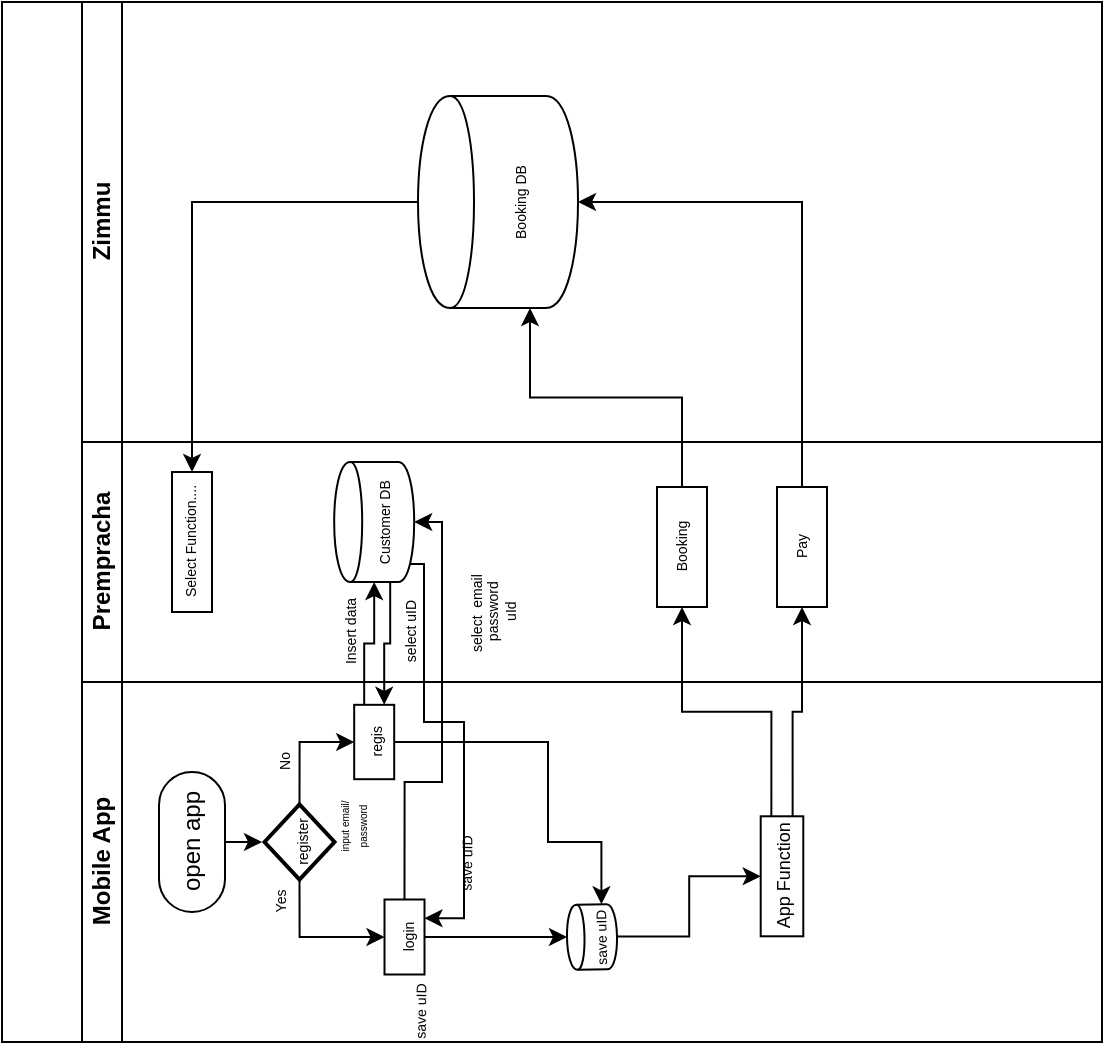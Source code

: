 <mxfile version="13.9.5" type="device"><diagram id="prtHgNgQTEPvFCAcTncT" name="Page-1"><mxGraphModel dx="1205" dy="696" grid="1" gridSize="10" guides="1" tooltips="1" connect="1" arrows="1" fold="1" page="1" pageScale="1" pageWidth="827" pageHeight="1169" math="0" shadow="0"><root><mxCell id="0"/><mxCell id="1" parent="0"/><mxCell id="PBLxAoBsWYujcD4PdB1x-2" value="" style="group" vertex="1" connectable="0" parent="1"><mxGeometry x="180" y="120" width="550" height="520" as="geometry"/></mxCell><mxCell id="dNxyNK7c78bLwvsdeMH5-19" value="" style="swimlane;html=1;childLayout=stackLayout;resizeParent=1;resizeParentMax=0;horizontal=0;startSize=40;horizontalStack=0;" parent="PBLxAoBsWYujcD4PdB1x-2" vertex="1"><mxGeometry width="550" height="520" as="geometry"><mxRectangle x="180" y="120" width="50" height="40" as="alternateBounds"/></mxGeometry></mxCell><mxCell id="spSHl3AM807rkokdKM20-10" value="Zimmu" style="swimlane;html=1;startSize=20;horizontal=0;" parent="dNxyNK7c78bLwvsdeMH5-19" vertex="1"><mxGeometry x="40" width="510" height="220" as="geometry"/></mxCell><mxCell id="spSHl3AM807rkokdKM20-85" value="Booking DB" style="shape=cylinder;whiteSpace=wrap;html=1;boundedLbl=1;backgroundOutline=1;fontSize=7;rotation=-90;" parent="spSHl3AM807rkokdKM20-10" vertex="1"><mxGeometry x="155" y="60" width="106" height="80" as="geometry"/></mxCell><mxCell id="spSHl3AM807rkokdKM20-44" value="Prempracha" style="swimlane;html=1;startSize=20;horizontal=0;" parent="dNxyNK7c78bLwvsdeMH5-19" vertex="1"><mxGeometry x="40" y="220" width="510" height="120" as="geometry"/></mxCell><mxCell id="spSHl3AM807rkokdKM20-45" value="Select Function...." style="html=1;dashed=0;whitespace=wrap;fontSize=7;rotation=-90;" parent="spSHl3AM807rkokdKM20-44" vertex="1"><mxGeometry x="20" y="40" width="70" height="20" as="geometry"/></mxCell><mxCell id="spSHl3AM807rkokdKM20-46" value="Customer DB" style="shape=cylinder;whiteSpace=wrap;html=1;boundedLbl=1;backgroundOutline=1;fontSize=7;rotation=-90;" parent="spSHl3AM807rkokdKM20-44" vertex="1"><mxGeometry x="116.09" y="20" width="60" height="40" as="geometry"/></mxCell><mxCell id="spSHl3AM807rkokdKM20-47" value="Booking" style="html=1;dashed=0;whitespace=wrap;fontSize=7;rotation=-90;" parent="spSHl3AM807rkokdKM20-44" vertex="1"><mxGeometry x="270" y="40" width="60" height="25" as="geometry"/></mxCell><mxCell id="spSHl3AM807rkokdKM20-48" value="Pay" style="html=1;dashed=0;whitespace=wrap;fontSize=7;rotation=-90;" parent="spSHl3AM807rkokdKM20-44" vertex="1"><mxGeometry x="330" y="40" width="60" height="25" as="geometry"/></mxCell><mxCell id="spSHl3AM807rkokdKM20-49" value="Insert data" style="text;html=1;align=center;verticalAlign=middle;resizable=0;points=[];autosize=1;fontSize=7;rotation=-90;" parent="spSHl3AM807rkokdKM20-44" vertex="1"><mxGeometry x="110" y="90" width="50" height="10" as="geometry"/></mxCell><mxCell id="spSHl3AM807rkokdKM20-50" value="select uID" style="text;html=1;align=center;verticalAlign=middle;resizable=0;points=[];autosize=1;fontSize=7;rotation=-90;" parent="spSHl3AM807rkokdKM20-44" vertex="1"><mxGeometry x="140" y="90" width="50" height="10" as="geometry"/></mxCell><mxCell id="spSHl3AM807rkokdKM20-51" value="select&amp;nbsp; email&amp;nbsp;&lt;br&gt;password&lt;br&gt;uId" style="text;html=1;align=center;verticalAlign=middle;resizable=0;points=[];autosize=1;fontSize=7;rotation=-90;" parent="spSHl3AM807rkokdKM20-44" vertex="1"><mxGeometry x="176.09" y="70" width="60" height="30" as="geometry"/></mxCell><mxCell id="spSHl3AM807rkokdKM20-77" style="edgeStyle=orthogonalEdgeStyle;rounded=0;orthogonalLoop=1;jettySize=auto;html=1;exitX=1;exitY=0.25;exitDx=0;exitDy=0;entryX=0;entryY=0.5;entryDx=0;entryDy=0;fontSize=7;" parent="dNxyNK7c78bLwvsdeMH5-19" source="spSHl3AM807rkokdKM20-60" target="spSHl3AM807rkokdKM20-46" edge="1"><mxGeometry relative="1" as="geometry"/></mxCell><mxCell id="spSHl3AM807rkokdKM20-78" style="edgeStyle=orthogonalEdgeStyle;rounded=0;orthogonalLoop=1;jettySize=auto;html=1;exitX=0;exitY=0.7;exitDx=0;exitDy=0;entryX=1;entryY=0.75;entryDx=0;entryDy=0;fontSize=7;" parent="dNxyNK7c78bLwvsdeMH5-19" source="spSHl3AM807rkokdKM20-46" target="spSHl3AM807rkokdKM20-60" edge="1"><mxGeometry relative="1" as="geometry"/></mxCell><mxCell id="spSHl3AM807rkokdKM20-52" value="Mobile App" style="swimlane;html=1;startSize=20;horizontal=0;" parent="dNxyNK7c78bLwvsdeMH5-19" vertex="1"><mxGeometry x="40" y="340" width="510" height="180" as="geometry"/></mxCell><mxCell id="spSHl3AM807rkokdKM20-53" value="open app" style="html=1;dashed=0;whitespace=wrap;shape=mxgraph.dfd.start;rotation=-90;" parent="spSHl3AM807rkokdKM20-52" vertex="1"><mxGeometry x="20" y="63.5" width="70" height="33" as="geometry"/></mxCell><mxCell id="spSHl3AM807rkokdKM20-54" style="edgeStyle=orthogonalEdgeStyle;rounded=0;orthogonalLoop=1;jettySize=auto;html=1;exitX=1;exitY=0.5;exitDx=0;exitDy=0;exitPerimeter=0;entryX=0.5;entryY=0;entryDx=0;entryDy=0;" parent="spSHl3AM807rkokdKM20-52" source="spSHl3AM807rkokdKM20-56" target="spSHl3AM807rkokdKM20-60" edge="1"><mxGeometry relative="1" as="geometry"/></mxCell><mxCell id="spSHl3AM807rkokdKM20-55" style="edgeStyle=orthogonalEdgeStyle;rounded=0;orthogonalLoop=1;jettySize=auto;html=1;exitX=0;exitY=0.5;exitDx=0;exitDy=0;exitPerimeter=0;entryX=0.5;entryY=0;entryDx=0;entryDy=0;" parent="spSHl3AM807rkokdKM20-52" source="spSHl3AM807rkokdKM20-56" target="spSHl3AM807rkokdKM20-58" edge="1"><mxGeometry relative="1" as="geometry"/></mxCell><mxCell id="spSHl3AM807rkokdKM20-56" value="&lt;div style=&quot;text-align: justify&quot;&gt;&lt;span style=&quot;font-size: 7px&quot;&gt;register&lt;/span&gt;&lt;/div&gt;" style="strokeWidth=2;html=1;shape=mxgraph.flowchart.decision;whiteSpace=wrap;rotation=-90;align=center;" parent="spSHl3AM807rkokdKM20-52" vertex="1"><mxGeometry x="90" y="62.5" width="37.5" height="35" as="geometry"/></mxCell><mxCell id="spSHl3AM807rkokdKM20-57" style="edgeStyle=orthogonalEdgeStyle;rounded=0;orthogonalLoop=1;jettySize=auto;html=1;exitX=0.5;exitY=1;exitDx=0;exitDy=0;fontSize=7;" parent="spSHl3AM807rkokdKM20-52" source="spSHl3AM807rkokdKM20-58" target="spSHl3AM807rkokdKM20-62" edge="1"><mxGeometry relative="1" as="geometry"/></mxCell><mxCell id="spSHl3AM807rkokdKM20-58" value="&lt;font style=&quot;font-size: 7px&quot;&gt;login&lt;/font&gt;" style="html=1;dashed=0;whitespace=wrap;rotation=-90;" parent="spSHl3AM807rkokdKM20-52" vertex="1"><mxGeometry x="142.5" y="117.5" width="37.5" height="20" as="geometry"/></mxCell><mxCell id="spSHl3AM807rkokdKM20-59" style="edgeStyle=orthogonalEdgeStyle;rounded=0;orthogonalLoop=1;jettySize=auto;html=1;exitX=0.5;exitY=1;exitDx=0;exitDy=0;entryX=1;entryY=0.7;entryDx=0;entryDy=0;fontSize=7;" parent="spSHl3AM807rkokdKM20-52" source="spSHl3AM807rkokdKM20-60" target="spSHl3AM807rkokdKM20-62" edge="1"><mxGeometry relative="1" as="geometry"><Array as="points"><mxPoint x="233" y="30"/><mxPoint x="233" y="80"/><mxPoint x="260" y="80"/></Array></mxGeometry></mxCell><mxCell id="spSHl3AM807rkokdKM20-60" value="&lt;font style=&quot;font-size: 7px&quot;&gt;regis&lt;/font&gt;" style="html=1;dashed=0;whitespace=wrap;rotation=-90;" parent="spSHl3AM807rkokdKM20-52" vertex="1"><mxGeometry x="127.5" y="20" width="37.19" height="20.01" as="geometry"/></mxCell><mxCell id="spSHl3AM807rkokdKM20-61" style="edgeStyle=orthogonalEdgeStyle;rounded=0;orthogonalLoop=1;jettySize=auto;html=1;exitX=0.5;exitY=1;exitDx=0;exitDy=0;entryX=0.5;entryY=0;entryDx=0;entryDy=0;fontSize=7;" parent="spSHl3AM807rkokdKM20-52" source="spSHl3AM807rkokdKM20-62" target="spSHl3AM807rkokdKM20-63" edge="1"><mxGeometry relative="1" as="geometry"/></mxCell><mxCell id="spSHl3AM807rkokdKM20-62" value="&lt;font style=&quot;font-size: 7px&quot;&gt;save uID&lt;/font&gt;" style="shape=cylinder;whiteSpace=wrap;html=1;boundedLbl=1;backgroundOutline=1;rotation=-91;" parent="spSHl3AM807rkokdKM20-52" vertex="1"><mxGeometry x="238.75" y="115" width="32.5" height="25" as="geometry"/></mxCell><mxCell id="spSHl3AM807rkokdKM20-63" value="&lt;font style=&quot;font-size: 9px&quot;&gt;App Function&lt;/font&gt;" style="html=1;dashed=0;whitespace=wrap;rotation=-90;" parent="spSHl3AM807rkokdKM20-52" vertex="1"><mxGeometry x="320" y="86.5" width="60" height="21.29" as="geometry"/></mxCell><mxCell id="spSHl3AM807rkokdKM20-64" value="&lt;font style=&quot;font-size: 7px&quot;&gt;No&lt;/font&gt;" style="text;html=1;align=center;verticalAlign=middle;resizable=0;points=[];autosize=1;rotation=-90;" parent="spSHl3AM807rkokdKM20-52" vertex="1"><mxGeometry x="90" y="30.0" width="20" height="20" as="geometry"/></mxCell><mxCell id="spSHl3AM807rkokdKM20-65" value="save uID" style="text;html=1;align=center;verticalAlign=middle;resizable=0;points=[];autosize=1;fontSize=7;rotation=-89;" parent="spSHl3AM807rkokdKM20-52" vertex="1"><mxGeometry x="172.5" y="86.5" width="40" height="10" as="geometry"/></mxCell><mxCell id="spSHl3AM807rkokdKM20-66" value="save uID" style="text;html=1;align=center;verticalAlign=middle;resizable=0;points=[];autosize=1;fontSize=7;rotation=-89;" parent="spSHl3AM807rkokdKM20-52" vertex="1"><mxGeometry x="150" y="160" width="40" height="10" as="geometry"/></mxCell><mxCell id="spSHl3AM807rkokdKM20-67" value="&lt;font style=&quot;font-size: 5px&quot;&gt;input email/ &lt;br&gt;password&lt;/font&gt;" style="text;html=1;align=center;verticalAlign=middle;resizable=0;points=[];autosize=1;fontSize=7;rotation=-90;" parent="spSHl3AM807rkokdKM20-52" vertex="1"><mxGeometry x="115" y="62.5" width="40" height="20" as="geometry"/></mxCell><mxCell id="spSHl3AM807rkokdKM20-81" style="edgeStyle=orthogonalEdgeStyle;rounded=0;orthogonalLoop=1;jettySize=auto;html=1;exitX=1;exitY=0.5;exitDx=0;exitDy=0;entryX=0.5;entryY=1;entryDx=0;entryDy=0;fontSize=7;" parent="dNxyNK7c78bLwvsdeMH5-19" source="spSHl3AM807rkokdKM20-58" target="spSHl3AM807rkokdKM20-46" edge="1"><mxGeometry relative="1" as="geometry"><Array as="points"><mxPoint x="201" y="390"/><mxPoint x="220" y="390"/><mxPoint x="220" y="260"/></Array></mxGeometry></mxCell><mxCell id="spSHl3AM807rkokdKM20-82" style="edgeStyle=orthogonalEdgeStyle;rounded=0;orthogonalLoop=1;jettySize=auto;html=1;exitX=0.15;exitY=0.95;exitDx=0;exitDy=0;exitPerimeter=0;entryX=0.75;entryY=1;entryDx=0;entryDy=0;fontSize=7;" parent="dNxyNK7c78bLwvsdeMH5-19" source="spSHl3AM807rkokdKM20-46" target="spSHl3AM807rkokdKM20-58" edge="1"><mxGeometry relative="1" as="geometry"><Array as="points"><mxPoint x="211" y="281"/><mxPoint x="211" y="360"/><mxPoint x="231" y="360"/><mxPoint x="231" y="458"/></Array></mxGeometry></mxCell><mxCell id="spSHl3AM807rkokdKM20-83" style="edgeStyle=orthogonalEdgeStyle;rounded=0;orthogonalLoop=1;jettySize=auto;html=1;exitX=1;exitY=0.25;exitDx=0;exitDy=0;entryX=0;entryY=0.5;entryDx=0;entryDy=0;fontSize=7;" parent="dNxyNK7c78bLwvsdeMH5-19" source="spSHl3AM807rkokdKM20-63" target="spSHl3AM807rkokdKM20-47" edge="1"><mxGeometry relative="1" as="geometry"/></mxCell><mxCell id="spSHl3AM807rkokdKM20-84" style="edgeStyle=orthogonalEdgeStyle;rounded=0;orthogonalLoop=1;jettySize=auto;html=1;exitX=1;exitY=0.75;exitDx=0;exitDy=0;entryX=0;entryY=0.5;entryDx=0;entryDy=0;fontSize=7;" parent="dNxyNK7c78bLwvsdeMH5-19" source="spSHl3AM807rkokdKM20-63" target="spSHl3AM807rkokdKM20-48" edge="1"><mxGeometry relative="1" as="geometry"/></mxCell><mxCell id="spSHl3AM807rkokdKM20-86" style="edgeStyle=orthogonalEdgeStyle;rounded=0;orthogonalLoop=1;jettySize=auto;html=1;exitX=1;exitY=0.5;exitDx=0;exitDy=0;entryX=0;entryY=0.7;entryDx=0;entryDy=0;fontSize=7;" parent="dNxyNK7c78bLwvsdeMH5-19" source="spSHl3AM807rkokdKM20-47" target="spSHl3AM807rkokdKM20-85" edge="1"><mxGeometry relative="1" as="geometry"/></mxCell><mxCell id="spSHl3AM807rkokdKM20-87" style="edgeStyle=orthogonalEdgeStyle;rounded=0;orthogonalLoop=1;jettySize=auto;html=1;exitX=1;exitY=0.5;exitDx=0;exitDy=0;entryX=0.5;entryY=1;entryDx=0;entryDy=0;fontSize=7;" parent="dNxyNK7c78bLwvsdeMH5-19" source="spSHl3AM807rkokdKM20-48" target="spSHl3AM807rkokdKM20-85" edge="1"><mxGeometry relative="1" as="geometry"/></mxCell><mxCell id="spSHl3AM807rkokdKM20-88" style="edgeStyle=orthogonalEdgeStyle;rounded=0;orthogonalLoop=1;jettySize=auto;html=1;exitX=0.5;exitY=0;exitDx=0;exitDy=0;fontSize=7;" parent="dNxyNK7c78bLwvsdeMH5-19" source="spSHl3AM807rkokdKM20-85" target="spSHl3AM807rkokdKM20-45" edge="1"><mxGeometry relative="1" as="geometry"/></mxCell><mxCell id="spSHl3AM807rkokdKM20-74" style="edgeStyle=orthogonalEdgeStyle;rounded=0;orthogonalLoop=1;jettySize=auto;html=1;exitX=0.5;exitY=0.5;exitDx=0;exitDy=16.5;exitPerimeter=0;" parent="PBLxAoBsWYujcD4PdB1x-2" source="spSHl3AM807rkokdKM20-53" edge="1"><mxGeometry relative="1" as="geometry"><mxPoint x="130" y="420.2" as="targetPoint"/></mxGeometry></mxCell><mxCell id="spSHl3AM807rkokdKM20-75" value="Yes" style="text;html=1;align=center;verticalAlign=middle;resizable=0;points=[];autosize=1;fontSize=7;rotation=-90;" parent="PBLxAoBsWYujcD4PdB1x-2" vertex="1"><mxGeometry x="125" y="445" width="30" height="10" as="geometry"/></mxCell></root></mxGraphModel></diagram></mxfile>